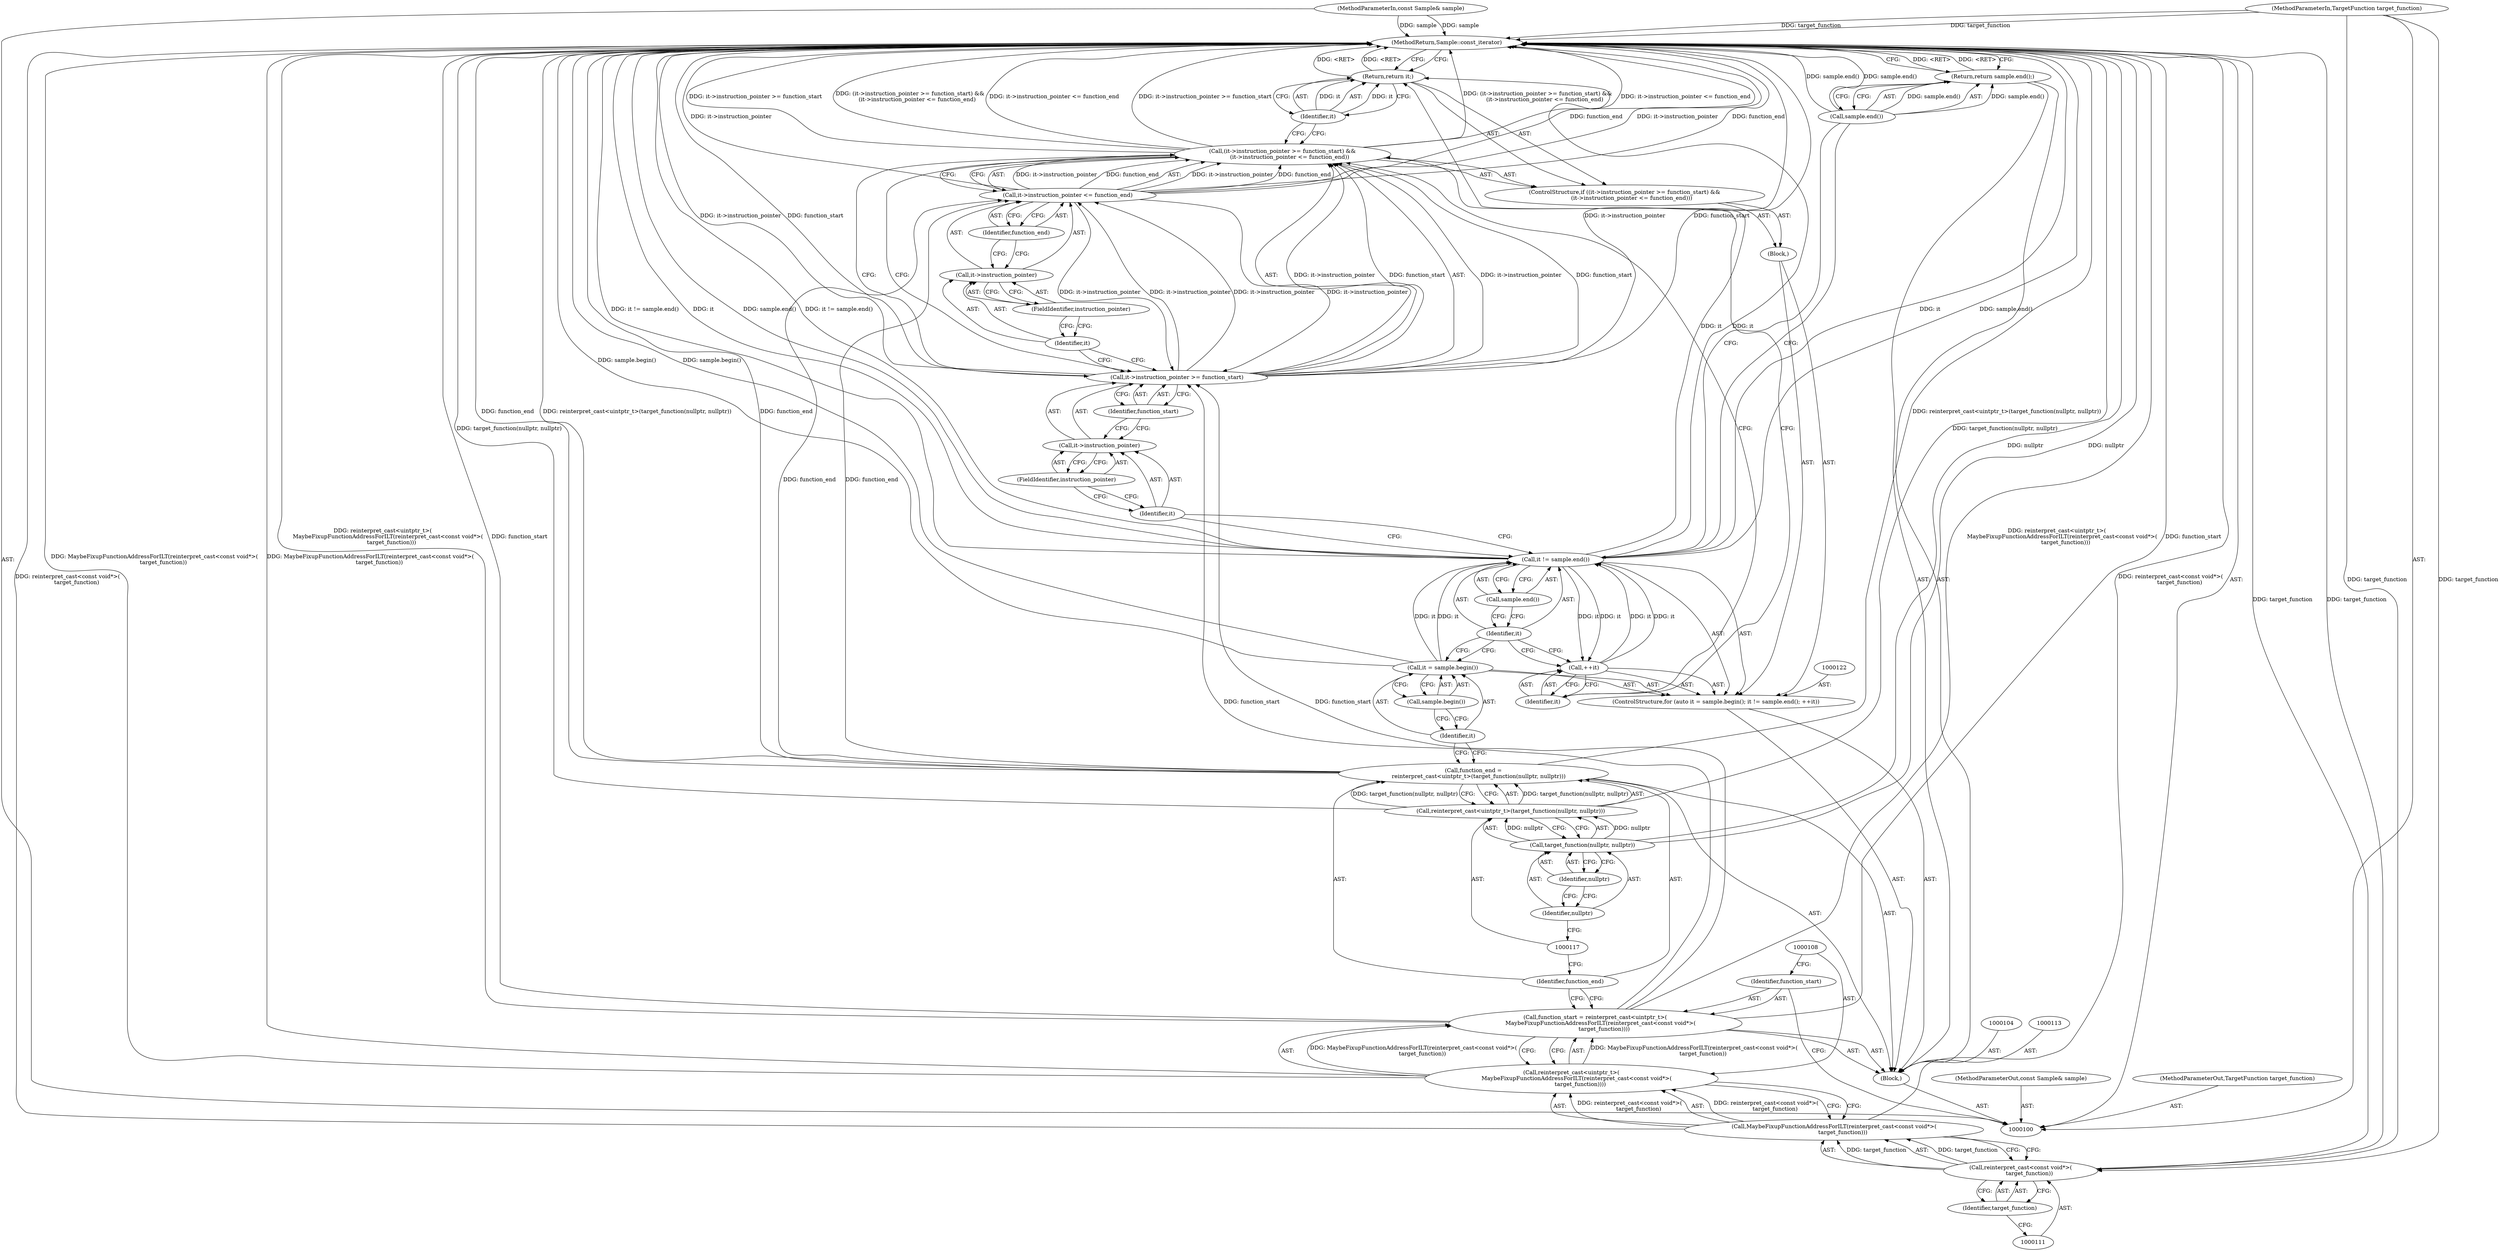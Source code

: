 digraph "0_Chrome_0fb75f1e468fe9054be3b3d3d5b9bf9a66e4199d_3" {
"1000148" [label="(MethodReturn,Sample::const_iterator)"];
"1000137" [label="(FieldIdentifier,instruction_pointer)"];
"1000138" [label="(Identifier,function_start)"];
"1000132" [label="(ControlStructure,if ((it->instruction_pointer >= function_start) &&\n        (it->instruction_pointer <= function_end)))"];
"1000133" [label="(Call,(it->instruction_pointer >= function_start) &&\n        (it->instruction_pointer <= function_end))"];
"1000134" [label="(Call,it->instruction_pointer >= function_start)"];
"1000135" [label="(Call,it->instruction_pointer)"];
"1000136" [label="(Identifier,it)"];
"1000142" [label="(FieldIdentifier,instruction_pointer)"];
"1000143" [label="(Identifier,function_end)"];
"1000139" [label="(Call,it->instruction_pointer <= function_end)"];
"1000140" [label="(Call,it->instruction_pointer)"];
"1000141" [label="(Identifier,it)"];
"1000145" [label="(Identifier,it)"];
"1000144" [label="(Return,return it;)"];
"1000147" [label="(Call,sample.end())"];
"1000146" [label="(Return,return sample.end();)"];
"1000101" [label="(MethodParameterIn,const Sample& sample)"];
"1000211" [label="(MethodParameterOut,const Sample& sample)"];
"1000103" [label="(Block,)"];
"1000102" [label="(MethodParameterIn,TargetFunction target_function)"];
"1000212" [label="(MethodParameterOut,TargetFunction target_function)"];
"1000105" [label="(Call,function_start = reinterpret_cast<uintptr_t>(\n      MaybeFixupFunctionAddressForILT(reinterpret_cast<const void*>(\n          target_function))))"];
"1000106" [label="(Identifier,function_start)"];
"1000107" [label="(Call,reinterpret_cast<uintptr_t>(\n      MaybeFixupFunctionAddressForILT(reinterpret_cast<const void*>(\n          target_function))))"];
"1000110" [label="(Call,reinterpret_cast<const void*>(\n          target_function))"];
"1000109" [label="(Call,MaybeFixupFunctionAddressForILT(reinterpret_cast<const void*>(\n          target_function)))"];
"1000112" [label="(Identifier,target_function)"];
"1000114" [label="(Call,function_end =\n      reinterpret_cast<uintptr_t>(target_function(nullptr, nullptr)))"];
"1000115" [label="(Identifier,function_end)"];
"1000118" [label="(Call,target_function(nullptr, nullptr))"];
"1000119" [label="(Identifier,nullptr)"];
"1000120" [label="(Identifier,nullptr)"];
"1000116" [label="(Call,reinterpret_cast<uintptr_t>(target_function(nullptr, nullptr)))"];
"1000123" [label="(Call,it = sample.begin())"];
"1000124" [label="(Identifier,it)"];
"1000125" [label="(Call,sample.begin())"];
"1000121" [label="(ControlStructure,for (auto it = sample.begin(); it != sample.end(); ++it))"];
"1000126" [label="(Call,it != sample.end())"];
"1000127" [label="(Identifier,it)"];
"1000128" [label="(Call,sample.end())"];
"1000129" [label="(Call,++it)"];
"1000130" [label="(Identifier,it)"];
"1000131" [label="(Block,)"];
"1000148" -> "1000100"  [label="AST: "];
"1000148" -> "1000144"  [label="CFG: "];
"1000148" -> "1000146"  [label="CFG: "];
"1000144" -> "1000148"  [label="DDG: <RET>"];
"1000146" -> "1000148"  [label="DDG: <RET>"];
"1000126" -> "1000148"  [label="DDG: it != sample.end()"];
"1000126" -> "1000148"  [label="DDG: it"];
"1000126" -> "1000148"  [label="DDG: sample.end()"];
"1000123" -> "1000148"  [label="DDG: sample.begin()"];
"1000105" -> "1000148"  [label="DDG: reinterpret_cast<uintptr_t>(\n      MaybeFixupFunctionAddressForILT(reinterpret_cast<const void*>(\n          target_function)))"];
"1000105" -> "1000148"  [label="DDG: function_start"];
"1000139" -> "1000148"  [label="DDG: it->instruction_pointer"];
"1000139" -> "1000148"  [label="DDG: function_end"];
"1000114" -> "1000148"  [label="DDG: function_end"];
"1000114" -> "1000148"  [label="DDG: reinterpret_cast<uintptr_t>(target_function(nullptr, nullptr))"];
"1000116" -> "1000148"  [label="DDG: target_function(nullptr, nullptr)"];
"1000118" -> "1000148"  [label="DDG: nullptr"];
"1000133" -> "1000148"  [label="DDG: it->instruction_pointer <= function_end"];
"1000133" -> "1000148"  [label="DDG: it->instruction_pointer >= function_start"];
"1000133" -> "1000148"  [label="DDG: (it->instruction_pointer >= function_start) &&\n        (it->instruction_pointer <= function_end)"];
"1000102" -> "1000148"  [label="DDG: target_function"];
"1000110" -> "1000148"  [label="DDG: target_function"];
"1000134" -> "1000148"  [label="DDG: it->instruction_pointer"];
"1000134" -> "1000148"  [label="DDG: function_start"];
"1000101" -> "1000148"  [label="DDG: sample"];
"1000109" -> "1000148"  [label="DDG: reinterpret_cast<const void*>(\n          target_function)"];
"1000147" -> "1000148"  [label="DDG: sample.end()"];
"1000107" -> "1000148"  [label="DDG: MaybeFixupFunctionAddressForILT(reinterpret_cast<const void*>(\n          target_function))"];
"1000137" -> "1000135"  [label="AST: "];
"1000137" -> "1000136"  [label="CFG: "];
"1000135" -> "1000137"  [label="CFG: "];
"1000138" -> "1000134"  [label="AST: "];
"1000138" -> "1000135"  [label="CFG: "];
"1000134" -> "1000138"  [label="CFG: "];
"1000132" -> "1000131"  [label="AST: "];
"1000133" -> "1000132"  [label="AST: "];
"1000144" -> "1000132"  [label="AST: "];
"1000133" -> "1000132"  [label="AST: "];
"1000133" -> "1000134"  [label="CFG: "];
"1000133" -> "1000139"  [label="CFG: "];
"1000134" -> "1000133"  [label="AST: "];
"1000139" -> "1000133"  [label="AST: "];
"1000145" -> "1000133"  [label="CFG: "];
"1000130" -> "1000133"  [label="CFG: "];
"1000133" -> "1000148"  [label="DDG: it->instruction_pointer <= function_end"];
"1000133" -> "1000148"  [label="DDG: it->instruction_pointer >= function_start"];
"1000133" -> "1000148"  [label="DDG: (it->instruction_pointer >= function_start) &&\n        (it->instruction_pointer <= function_end)"];
"1000134" -> "1000133"  [label="DDG: it->instruction_pointer"];
"1000134" -> "1000133"  [label="DDG: function_start"];
"1000139" -> "1000133"  [label="DDG: it->instruction_pointer"];
"1000139" -> "1000133"  [label="DDG: function_end"];
"1000134" -> "1000133"  [label="AST: "];
"1000134" -> "1000138"  [label="CFG: "];
"1000135" -> "1000134"  [label="AST: "];
"1000138" -> "1000134"  [label="AST: "];
"1000141" -> "1000134"  [label="CFG: "];
"1000133" -> "1000134"  [label="CFG: "];
"1000134" -> "1000148"  [label="DDG: it->instruction_pointer"];
"1000134" -> "1000148"  [label="DDG: function_start"];
"1000134" -> "1000133"  [label="DDG: it->instruction_pointer"];
"1000134" -> "1000133"  [label="DDG: function_start"];
"1000139" -> "1000134"  [label="DDG: it->instruction_pointer"];
"1000105" -> "1000134"  [label="DDG: function_start"];
"1000134" -> "1000139"  [label="DDG: it->instruction_pointer"];
"1000135" -> "1000134"  [label="AST: "];
"1000135" -> "1000137"  [label="CFG: "];
"1000136" -> "1000135"  [label="AST: "];
"1000137" -> "1000135"  [label="AST: "];
"1000138" -> "1000135"  [label="CFG: "];
"1000136" -> "1000135"  [label="AST: "];
"1000136" -> "1000126"  [label="CFG: "];
"1000137" -> "1000136"  [label="CFG: "];
"1000142" -> "1000140"  [label="AST: "];
"1000142" -> "1000141"  [label="CFG: "];
"1000140" -> "1000142"  [label="CFG: "];
"1000143" -> "1000139"  [label="AST: "];
"1000143" -> "1000140"  [label="CFG: "];
"1000139" -> "1000143"  [label="CFG: "];
"1000139" -> "1000133"  [label="AST: "];
"1000139" -> "1000143"  [label="CFG: "];
"1000140" -> "1000139"  [label="AST: "];
"1000143" -> "1000139"  [label="AST: "];
"1000133" -> "1000139"  [label="CFG: "];
"1000139" -> "1000148"  [label="DDG: it->instruction_pointer"];
"1000139" -> "1000148"  [label="DDG: function_end"];
"1000139" -> "1000134"  [label="DDG: it->instruction_pointer"];
"1000139" -> "1000133"  [label="DDG: it->instruction_pointer"];
"1000139" -> "1000133"  [label="DDG: function_end"];
"1000134" -> "1000139"  [label="DDG: it->instruction_pointer"];
"1000114" -> "1000139"  [label="DDG: function_end"];
"1000140" -> "1000139"  [label="AST: "];
"1000140" -> "1000142"  [label="CFG: "];
"1000141" -> "1000140"  [label="AST: "];
"1000142" -> "1000140"  [label="AST: "];
"1000143" -> "1000140"  [label="CFG: "];
"1000141" -> "1000140"  [label="AST: "];
"1000141" -> "1000134"  [label="CFG: "];
"1000142" -> "1000141"  [label="CFG: "];
"1000145" -> "1000144"  [label="AST: "];
"1000145" -> "1000133"  [label="CFG: "];
"1000144" -> "1000145"  [label="CFG: "];
"1000145" -> "1000144"  [label="DDG: it"];
"1000144" -> "1000132"  [label="AST: "];
"1000144" -> "1000145"  [label="CFG: "];
"1000145" -> "1000144"  [label="AST: "];
"1000148" -> "1000144"  [label="CFG: "];
"1000144" -> "1000148"  [label="DDG: <RET>"];
"1000145" -> "1000144"  [label="DDG: it"];
"1000126" -> "1000144"  [label="DDG: it"];
"1000147" -> "1000146"  [label="AST: "];
"1000147" -> "1000126"  [label="CFG: "];
"1000146" -> "1000147"  [label="CFG: "];
"1000147" -> "1000148"  [label="DDG: sample.end()"];
"1000147" -> "1000146"  [label="DDG: sample.end()"];
"1000146" -> "1000103"  [label="AST: "];
"1000146" -> "1000147"  [label="CFG: "];
"1000147" -> "1000146"  [label="AST: "];
"1000148" -> "1000146"  [label="CFG: "];
"1000146" -> "1000148"  [label="DDG: <RET>"];
"1000147" -> "1000146"  [label="DDG: sample.end()"];
"1000101" -> "1000100"  [label="AST: "];
"1000101" -> "1000148"  [label="DDG: sample"];
"1000211" -> "1000100"  [label="AST: "];
"1000103" -> "1000100"  [label="AST: "];
"1000104" -> "1000103"  [label="AST: "];
"1000105" -> "1000103"  [label="AST: "];
"1000113" -> "1000103"  [label="AST: "];
"1000114" -> "1000103"  [label="AST: "];
"1000121" -> "1000103"  [label="AST: "];
"1000146" -> "1000103"  [label="AST: "];
"1000102" -> "1000100"  [label="AST: "];
"1000102" -> "1000148"  [label="DDG: target_function"];
"1000102" -> "1000110"  [label="DDG: target_function"];
"1000212" -> "1000100"  [label="AST: "];
"1000105" -> "1000103"  [label="AST: "];
"1000105" -> "1000107"  [label="CFG: "];
"1000106" -> "1000105"  [label="AST: "];
"1000107" -> "1000105"  [label="AST: "];
"1000115" -> "1000105"  [label="CFG: "];
"1000105" -> "1000148"  [label="DDG: reinterpret_cast<uintptr_t>(\n      MaybeFixupFunctionAddressForILT(reinterpret_cast<const void*>(\n          target_function)))"];
"1000105" -> "1000148"  [label="DDG: function_start"];
"1000107" -> "1000105"  [label="DDG: MaybeFixupFunctionAddressForILT(reinterpret_cast<const void*>(\n          target_function))"];
"1000105" -> "1000134"  [label="DDG: function_start"];
"1000106" -> "1000105"  [label="AST: "];
"1000106" -> "1000100"  [label="CFG: "];
"1000108" -> "1000106"  [label="CFG: "];
"1000107" -> "1000105"  [label="AST: "];
"1000107" -> "1000109"  [label="CFG: "];
"1000108" -> "1000107"  [label="AST: "];
"1000109" -> "1000107"  [label="AST: "];
"1000105" -> "1000107"  [label="CFG: "];
"1000107" -> "1000148"  [label="DDG: MaybeFixupFunctionAddressForILT(reinterpret_cast<const void*>(\n          target_function))"];
"1000107" -> "1000105"  [label="DDG: MaybeFixupFunctionAddressForILT(reinterpret_cast<const void*>(\n          target_function))"];
"1000109" -> "1000107"  [label="DDG: reinterpret_cast<const void*>(\n          target_function)"];
"1000110" -> "1000109"  [label="AST: "];
"1000110" -> "1000112"  [label="CFG: "];
"1000111" -> "1000110"  [label="AST: "];
"1000112" -> "1000110"  [label="AST: "];
"1000109" -> "1000110"  [label="CFG: "];
"1000110" -> "1000148"  [label="DDG: target_function"];
"1000110" -> "1000109"  [label="DDG: target_function"];
"1000102" -> "1000110"  [label="DDG: target_function"];
"1000109" -> "1000107"  [label="AST: "];
"1000109" -> "1000110"  [label="CFG: "];
"1000110" -> "1000109"  [label="AST: "];
"1000107" -> "1000109"  [label="CFG: "];
"1000109" -> "1000148"  [label="DDG: reinterpret_cast<const void*>(\n          target_function)"];
"1000109" -> "1000107"  [label="DDG: reinterpret_cast<const void*>(\n          target_function)"];
"1000110" -> "1000109"  [label="DDG: target_function"];
"1000112" -> "1000110"  [label="AST: "];
"1000112" -> "1000111"  [label="CFG: "];
"1000110" -> "1000112"  [label="CFG: "];
"1000114" -> "1000103"  [label="AST: "];
"1000114" -> "1000116"  [label="CFG: "];
"1000115" -> "1000114"  [label="AST: "];
"1000116" -> "1000114"  [label="AST: "];
"1000124" -> "1000114"  [label="CFG: "];
"1000114" -> "1000148"  [label="DDG: function_end"];
"1000114" -> "1000148"  [label="DDG: reinterpret_cast<uintptr_t>(target_function(nullptr, nullptr))"];
"1000116" -> "1000114"  [label="DDG: target_function(nullptr, nullptr)"];
"1000114" -> "1000139"  [label="DDG: function_end"];
"1000115" -> "1000114"  [label="AST: "];
"1000115" -> "1000105"  [label="CFG: "];
"1000117" -> "1000115"  [label="CFG: "];
"1000118" -> "1000116"  [label="AST: "];
"1000118" -> "1000120"  [label="CFG: "];
"1000119" -> "1000118"  [label="AST: "];
"1000120" -> "1000118"  [label="AST: "];
"1000116" -> "1000118"  [label="CFG: "];
"1000118" -> "1000148"  [label="DDG: nullptr"];
"1000118" -> "1000116"  [label="DDG: nullptr"];
"1000119" -> "1000118"  [label="AST: "];
"1000119" -> "1000117"  [label="CFG: "];
"1000120" -> "1000119"  [label="CFG: "];
"1000120" -> "1000118"  [label="AST: "];
"1000120" -> "1000119"  [label="CFG: "];
"1000118" -> "1000120"  [label="CFG: "];
"1000116" -> "1000114"  [label="AST: "];
"1000116" -> "1000118"  [label="CFG: "];
"1000117" -> "1000116"  [label="AST: "];
"1000118" -> "1000116"  [label="AST: "];
"1000114" -> "1000116"  [label="CFG: "];
"1000116" -> "1000148"  [label="DDG: target_function(nullptr, nullptr)"];
"1000116" -> "1000114"  [label="DDG: target_function(nullptr, nullptr)"];
"1000118" -> "1000116"  [label="DDG: nullptr"];
"1000123" -> "1000121"  [label="AST: "];
"1000123" -> "1000125"  [label="CFG: "];
"1000124" -> "1000123"  [label="AST: "];
"1000125" -> "1000123"  [label="AST: "];
"1000127" -> "1000123"  [label="CFG: "];
"1000123" -> "1000148"  [label="DDG: sample.begin()"];
"1000123" -> "1000126"  [label="DDG: it"];
"1000124" -> "1000123"  [label="AST: "];
"1000124" -> "1000114"  [label="CFG: "];
"1000125" -> "1000124"  [label="CFG: "];
"1000125" -> "1000123"  [label="AST: "];
"1000125" -> "1000124"  [label="CFG: "];
"1000123" -> "1000125"  [label="CFG: "];
"1000121" -> "1000103"  [label="AST: "];
"1000122" -> "1000121"  [label="AST: "];
"1000123" -> "1000121"  [label="AST: "];
"1000126" -> "1000121"  [label="AST: "];
"1000129" -> "1000121"  [label="AST: "];
"1000131" -> "1000121"  [label="AST: "];
"1000126" -> "1000121"  [label="AST: "];
"1000126" -> "1000128"  [label="CFG: "];
"1000127" -> "1000126"  [label="AST: "];
"1000128" -> "1000126"  [label="AST: "];
"1000136" -> "1000126"  [label="CFG: "];
"1000147" -> "1000126"  [label="CFG: "];
"1000126" -> "1000148"  [label="DDG: it != sample.end()"];
"1000126" -> "1000148"  [label="DDG: it"];
"1000126" -> "1000148"  [label="DDG: sample.end()"];
"1000129" -> "1000126"  [label="DDG: it"];
"1000123" -> "1000126"  [label="DDG: it"];
"1000126" -> "1000129"  [label="DDG: it"];
"1000126" -> "1000144"  [label="DDG: it"];
"1000127" -> "1000126"  [label="AST: "];
"1000127" -> "1000123"  [label="CFG: "];
"1000127" -> "1000129"  [label="CFG: "];
"1000128" -> "1000127"  [label="CFG: "];
"1000128" -> "1000126"  [label="AST: "];
"1000128" -> "1000127"  [label="CFG: "];
"1000126" -> "1000128"  [label="CFG: "];
"1000129" -> "1000121"  [label="AST: "];
"1000129" -> "1000130"  [label="CFG: "];
"1000130" -> "1000129"  [label="AST: "];
"1000127" -> "1000129"  [label="CFG: "];
"1000129" -> "1000126"  [label="DDG: it"];
"1000126" -> "1000129"  [label="DDG: it"];
"1000130" -> "1000129"  [label="AST: "];
"1000130" -> "1000133"  [label="CFG: "];
"1000129" -> "1000130"  [label="CFG: "];
"1000131" -> "1000121"  [label="AST: "];
"1000132" -> "1000131"  [label="AST: "];
}

